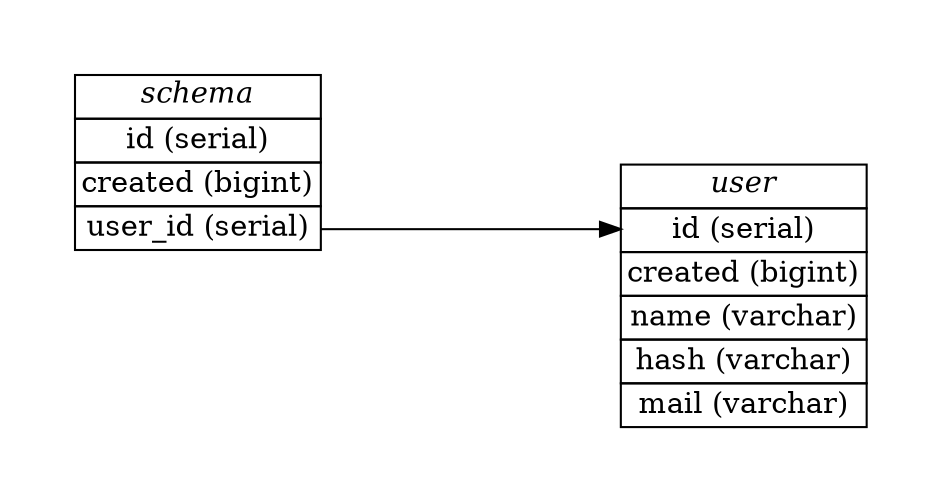 digraph {
    graph [pad="0.5", nodesep="0.5", ranksep="2"];
    node [shape=plain]
    rankdir=LR;

user [label=<
<table border="0" cellborder="1" cellspacing="0">
  <tr><td><i>user</i></td></tr>
  <tr><td port="1">id (serial)</td></tr>
  <tr><td port="2">created (bigint)</td></tr>
  <tr><td port="3">name (varchar)</td></tr>
  <tr><td port="4">hash (varchar)</td></tr>
  <tr><td port="5">mail (varchar)</td></tr>
</table>>];


schema [label=<
<table border="0" cellborder="1" cellspacing="0">
  <tr><td><i>schema</i></td></tr>
  <tr><td port="6">id (serial)</td></tr>
  <tr><td port="7">created (bigint)</td></tr>
  <tr><td port="8">user_id (serial)</td></tr>
</table>>];

schema:8 -> user:1;
}
